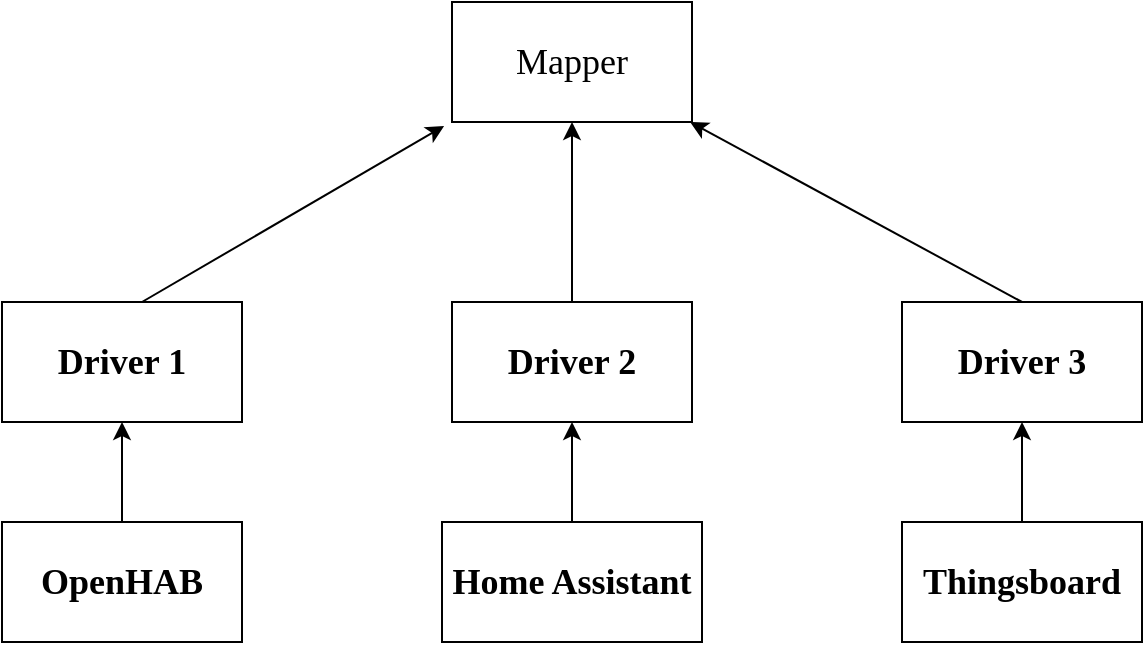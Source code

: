 <mxfile version="10.6.7" type="device"><diagram id="uvzrkdPVGjwI7C_vNPoZ" name="Page-1"><mxGraphModel dx="840" dy="472" grid="1" gridSize="10" guides="1" tooltips="1" connect="1" arrows="1" fold="1" page="1" pageScale="1" pageWidth="850" pageHeight="1100" math="0" shadow="0"><root><mxCell id="0"/><mxCell id="1" parent="0"/><mxCell id="_0D0Wsfh6Wg6OX6L5L3Z-1" value="&lt;h4 style=&quot;font-size: 18px&quot;&gt;&lt;font style=&quot;font-size: 18px&quot; face=&quot;Times New Roman&quot;&gt;OpenHAB&lt;/font&gt;&lt;/h4&gt;" style="rounded=0;whiteSpace=wrap;html=1;" vertex="1" parent="1"><mxGeometry x="130" y="330" width="120" height="60" as="geometry"/></mxCell><mxCell id="_0D0Wsfh6Wg6OX6L5L3Z-2" value="&lt;h4 style=&quot;font-size: 18px&quot;&gt;&lt;font style=&quot;font-size: 18px&quot; face=&quot;Times New Roman&quot;&gt;Home Assistant&lt;/font&gt;&lt;/h4&gt;" style="rounded=0;whiteSpace=wrap;html=1;" vertex="1" parent="1"><mxGeometry x="350" y="330" width="130" height="60" as="geometry"/></mxCell><mxCell id="_0D0Wsfh6Wg6OX6L5L3Z-3" value="&lt;h4 style=&quot;font-size: 18px&quot;&gt;&lt;font style=&quot;font-size: 18px&quot; face=&quot;Times New Roman&quot;&gt;Thingsboard&lt;/font&gt;&lt;/h4&gt;" style="rounded=0;whiteSpace=wrap;html=1;" vertex="1" parent="1"><mxGeometry x="580" y="330" width="120" height="60" as="geometry"/></mxCell><mxCell id="_0D0Wsfh6Wg6OX6L5L3Z-4" value="&lt;h4 style=&quot;font-size: 18px&quot;&gt;&lt;font style=&quot;font-size: 18px&quot; face=&quot;Times New Roman&quot;&gt;Driver 1&lt;/font&gt;&lt;/h4&gt;" style="rounded=0;whiteSpace=wrap;html=1;" vertex="1" parent="1"><mxGeometry x="130" y="220" width="120" height="60" as="geometry"/></mxCell><mxCell id="_0D0Wsfh6Wg6OX6L5L3Z-6" value="&lt;h4 style=&quot;font-size: 18px&quot;&gt;&lt;font style=&quot;font-size: 18px&quot; face=&quot;Times New Roman&quot;&gt;Driver 2&lt;br&gt;&lt;/font&gt;&lt;/h4&gt;" style="rounded=0;whiteSpace=wrap;html=1;" vertex="1" parent="1"><mxGeometry x="355" y="220" width="120" height="60" as="geometry"/></mxCell><mxCell id="_0D0Wsfh6Wg6OX6L5L3Z-7" value="&lt;h4 style=&quot;font-size: 18px&quot;&gt;&lt;font style=&quot;font-size: 18px&quot; face=&quot;Times New Roman&quot;&gt;Driver 3&lt;br&gt;&lt;/font&gt;&lt;/h4&gt;" style="rounded=0;whiteSpace=wrap;html=1;" vertex="1" parent="1"><mxGeometry x="580" y="220" width="120" height="60" as="geometry"/></mxCell><mxCell id="_0D0Wsfh6Wg6OX6L5L3Z-8" value="" style="endArrow=classic;html=1;entryX=0.5;entryY=1;entryDx=0;entryDy=0;exitX=0.5;exitY=0;exitDx=0;exitDy=0;" edge="1" parent="1" source="_0D0Wsfh6Wg6OX6L5L3Z-1" target="_0D0Wsfh6Wg6OX6L5L3Z-4"><mxGeometry width="50" height="50" relative="1" as="geometry"><mxPoint x="170" y="340" as="sourcePoint"/><mxPoint x="220" y="290" as="targetPoint"/></mxGeometry></mxCell><mxCell id="_0D0Wsfh6Wg6OX6L5L3Z-9" value="" style="endArrow=classic;html=1;exitX=0.5;exitY=0;exitDx=0;exitDy=0;entryX=0.5;entryY=1;entryDx=0;entryDy=0;" edge="1" parent="1" source="_0D0Wsfh6Wg6OX6L5L3Z-2" target="_0D0Wsfh6Wg6OX6L5L3Z-6"><mxGeometry width="50" height="50" relative="1" as="geometry"><mxPoint x="390" y="330" as="sourcePoint"/><mxPoint x="440" y="280" as="targetPoint"/></mxGeometry></mxCell><mxCell id="_0D0Wsfh6Wg6OX6L5L3Z-10" value="" style="endArrow=classic;html=1;entryX=0.5;entryY=1;entryDx=0;entryDy=0;" edge="1" parent="1" target="_0D0Wsfh6Wg6OX6L5L3Z-7"><mxGeometry width="50" height="50" relative="1" as="geometry"><mxPoint x="640" y="330" as="sourcePoint"/><mxPoint x="690" y="290" as="targetPoint"/></mxGeometry></mxCell><mxCell id="_0D0Wsfh6Wg6OX6L5L3Z-11" value="&lt;font style=&quot;font-size: 18px&quot; face=&quot;Times New Roman&quot;&gt;Mapper&lt;/font&gt;" style="rounded=0;whiteSpace=wrap;html=1;" vertex="1" parent="1"><mxGeometry x="355" y="70" width="120" height="60" as="geometry"/></mxCell><mxCell id="_0D0Wsfh6Wg6OX6L5L3Z-12" value="" style="endArrow=classic;html=1;entryX=-0.033;entryY=1.033;entryDx=0;entryDy=0;entryPerimeter=0;" edge="1" parent="1" target="_0D0Wsfh6Wg6OX6L5L3Z-11"><mxGeometry width="50" height="50" relative="1" as="geometry"><mxPoint x="200" y="220" as="sourcePoint"/><mxPoint x="250" y="170" as="targetPoint"/></mxGeometry></mxCell><mxCell id="_0D0Wsfh6Wg6OX6L5L3Z-13" value="" style="endArrow=classic;html=1;entryX=0.5;entryY=1;entryDx=0;entryDy=0;exitX=0.5;exitY=0;exitDx=0;exitDy=0;" edge="1" parent="1" source="_0D0Wsfh6Wg6OX6L5L3Z-6" target="_0D0Wsfh6Wg6OX6L5L3Z-11"><mxGeometry width="50" height="50" relative="1" as="geometry"><mxPoint x="420" y="210" as="sourcePoint"/><mxPoint x="470" y="160" as="targetPoint"/></mxGeometry></mxCell><mxCell id="_0D0Wsfh6Wg6OX6L5L3Z-14" value="" style="endArrow=classic;html=1;entryX=0.992;entryY=1;entryDx=0;entryDy=0;entryPerimeter=0;exitX=0.5;exitY=0;exitDx=0;exitDy=0;" edge="1" parent="1" source="_0D0Wsfh6Wg6OX6L5L3Z-7" target="_0D0Wsfh6Wg6OX6L5L3Z-11"><mxGeometry width="50" height="50" relative="1" as="geometry"><mxPoint x="560" y="170" as="sourcePoint"/><mxPoint x="610" y="120" as="targetPoint"/></mxGeometry></mxCell></root></mxGraphModel></diagram></mxfile>